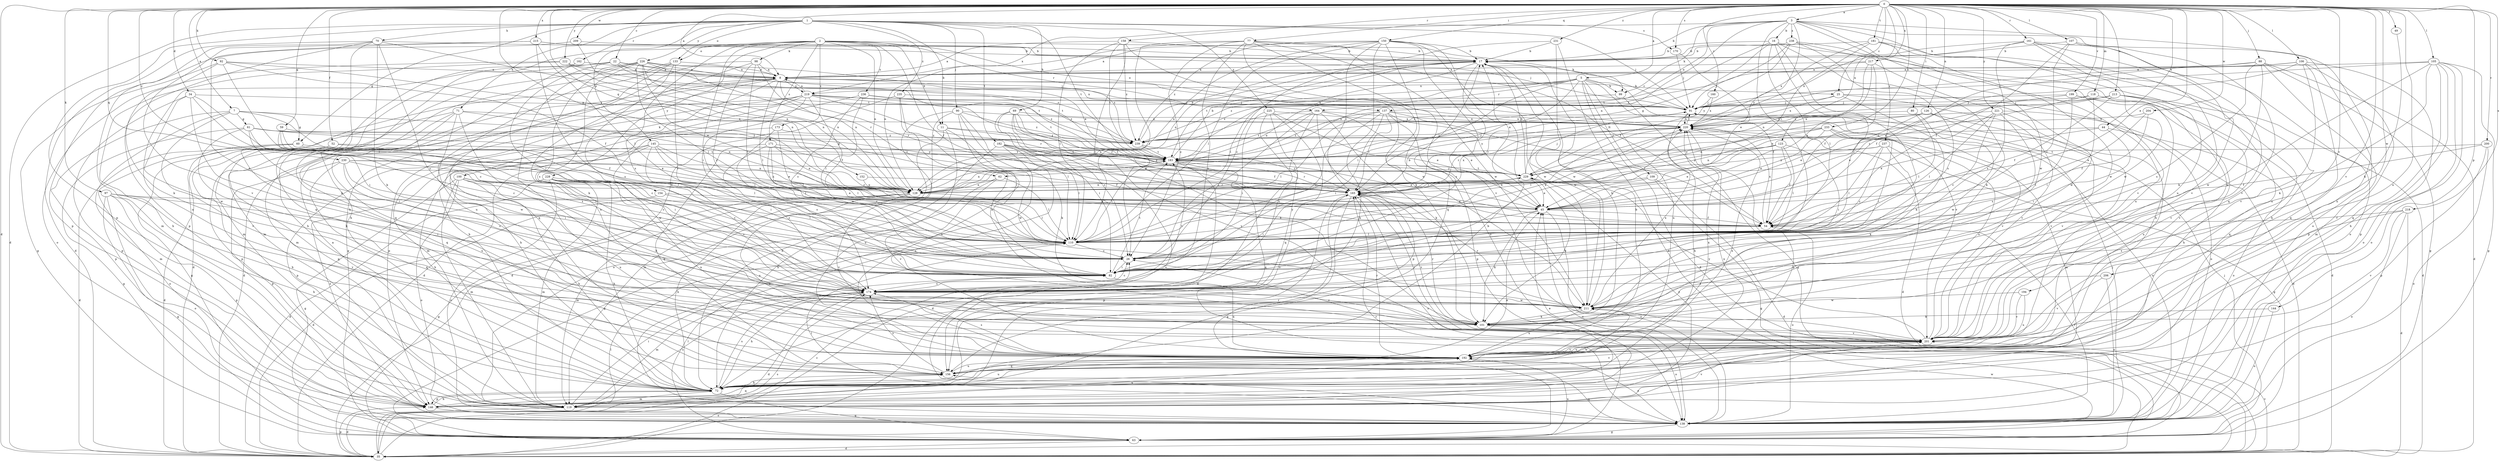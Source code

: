 strict digraph  {
0;
1;
2;
3;
5;
7;
8;
11;
16;
17;
22;
25;
26;
34;
35;
44;
45;
49;
52;
54;
59;
60;
61;
62;
63;
69;
70;
71;
72;
77;
80;
82;
88;
90;
91;
92;
97;
98;
99;
100;
101;
105;
106;
107;
109;
110;
118;
119;
123;
126;
128;
133;
137;
138;
144;
145;
146;
150;
152;
154;
156;
158;
160;
161;
162;
164;
165;
170;
171;
173;
174;
181;
182;
183;
192;
194;
199;
200;
201;
204;
206;
209;
211;
213;
215;
217;
218;
219;
220;
221;
222;
225;
226;
228;
229;
230;
231;
233;
235;
236;
237;
238;
239;
0 -> 3  [label=a];
0 -> 5  [label=a];
0 -> 7  [label=a];
0 -> 8  [label=a];
0 -> 22  [label=c];
0 -> 25  [label=c];
0 -> 34  [label=d];
0 -> 35  [label=d];
0 -> 44  [label=e];
0 -> 45  [label=e];
0 -> 49  [label=f];
0 -> 52  [label=f];
0 -> 59  [label=g];
0 -> 77  [label=i];
0 -> 80  [label=i];
0 -> 88  [label=j];
0 -> 92  [label=k];
0 -> 97  [label=k];
0 -> 105  [label=l];
0 -> 106  [label=l];
0 -> 107  [label=l];
0 -> 118  [label=m];
0 -> 123  [label=n];
0 -> 126  [label=n];
0 -> 128  [label=n];
0 -> 144  [label=p];
0 -> 150  [label=q];
0 -> 152  [label=q];
0 -> 154  [label=q];
0 -> 158  [label=r];
0 -> 160  [label=r];
0 -> 161  [label=r];
0 -> 170  [label=s];
0 -> 181  [label=t];
0 -> 192  [label=u];
0 -> 194  [label=v];
0 -> 199  [label=v];
0 -> 200  [label=v];
0 -> 201  [label=v];
0 -> 204  [label=w];
0 -> 206  [label=w];
0 -> 209  [label=w];
0 -> 213  [label=x];
0 -> 215  [label=x];
0 -> 217  [label=x];
0 -> 218  [label=x];
0 -> 221  [label=y];
0 -> 222  [label=y];
0 -> 230  [label=z];
0 -> 231  [label=z];
0 -> 233  [label=z];
1 -> 11  [label=b];
1 -> 35  [label=d];
1 -> 60  [label=g];
1 -> 69  [label=h];
1 -> 70  [label=h];
1 -> 71  [label=h];
1 -> 90  [label=j];
1 -> 91  [label=j];
1 -> 133  [label=o];
1 -> 145  [label=p];
1 -> 146  [label=p];
1 -> 162  [label=r];
1 -> 170  [label=s];
1 -> 182  [label=t];
1 -> 183  [label=t];
1 -> 225  [label=y];
1 -> 226  [label=y];
1 -> 235  [label=z];
2 -> 11  [label=b];
2 -> 54  [label=f];
2 -> 72  [label=h];
2 -> 82  [label=i];
2 -> 98  [label=k];
2 -> 99  [label=k];
2 -> 128  [label=n];
2 -> 133  [label=o];
2 -> 137  [label=o];
2 -> 164  [label=r];
2 -> 171  [label=s];
2 -> 173  [label=s];
2 -> 174  [label=s];
2 -> 228  [label=y];
2 -> 236  [label=z];
3 -> 16  [label=b];
3 -> 17  [label=b];
3 -> 82  [label=i];
3 -> 99  [label=k];
3 -> 128  [label=n];
3 -> 137  [label=o];
3 -> 138  [label=o];
3 -> 156  [label=q];
3 -> 192  [label=u];
3 -> 211  [label=w];
3 -> 219  [label=x];
3 -> 229  [label=y];
3 -> 237  [label=z];
3 -> 238  [label=z];
5 -> 35  [label=d];
5 -> 54  [label=f];
5 -> 99  [label=k];
5 -> 109  [label=l];
5 -> 110  [label=l];
5 -> 128  [label=n];
5 -> 164  [label=r];
5 -> 165  [label=r];
5 -> 192  [label=u];
5 -> 201  [label=v];
5 -> 219  [label=x];
5 -> 239  [label=z];
7 -> 54  [label=f];
7 -> 60  [label=g];
7 -> 61  [label=g];
7 -> 62  [label=g];
7 -> 119  [label=m];
7 -> 146  [label=p];
7 -> 201  [label=v];
8 -> 25  [label=c];
8 -> 35  [label=d];
8 -> 72  [label=h];
8 -> 100  [label=k];
8 -> 110  [label=l];
8 -> 119  [label=m];
8 -> 165  [label=r];
8 -> 219  [label=x];
11 -> 54  [label=f];
11 -> 119  [label=m];
11 -> 192  [label=u];
11 -> 211  [label=w];
11 -> 239  [label=z];
16 -> 17  [label=b];
16 -> 26  [label=c];
16 -> 62  [label=g];
16 -> 82  [label=i];
16 -> 101  [label=k];
16 -> 110  [label=l];
16 -> 183  [label=t];
16 -> 192  [label=u];
17 -> 8  [label=a];
17 -> 110  [label=l];
17 -> 128  [label=n];
17 -> 174  [label=s];
17 -> 183  [label=t];
17 -> 211  [label=w];
22 -> 8  [label=a];
22 -> 82  [label=i];
22 -> 91  [label=j];
22 -> 101  [label=k];
22 -> 183  [label=t];
22 -> 192  [label=u];
22 -> 239  [label=z];
25 -> 91  [label=j];
25 -> 101  [label=k];
25 -> 138  [label=o];
25 -> 201  [label=v];
25 -> 220  [label=x];
26 -> 17  [label=b];
26 -> 82  [label=i];
34 -> 26  [label=c];
34 -> 82  [label=i];
34 -> 91  [label=j];
34 -> 101  [label=k];
34 -> 146  [label=p];
34 -> 211  [label=w];
35 -> 26  [label=c];
35 -> 110  [label=l];
35 -> 146  [label=p];
35 -> 174  [label=s];
35 -> 201  [label=v];
44 -> 45  [label=e];
44 -> 82  [label=i];
44 -> 138  [label=o];
44 -> 239  [label=z];
45 -> 54  [label=f];
45 -> 82  [label=i];
45 -> 101  [label=k];
45 -> 138  [label=o];
49 -> 101  [label=k];
52 -> 35  [label=d];
52 -> 72  [label=h];
52 -> 82  [label=i];
52 -> 156  [label=q];
52 -> 183  [label=t];
54 -> 110  [label=l];
54 -> 138  [label=o];
54 -> 220  [label=x];
59 -> 26  [label=c];
59 -> 82  [label=i];
59 -> 110  [label=l];
59 -> 239  [label=z];
60 -> 35  [label=d];
60 -> 110  [label=l];
60 -> 138  [label=o];
60 -> 183  [label=t];
60 -> 192  [label=u];
61 -> 26  [label=c];
61 -> 45  [label=e];
61 -> 63  [label=g];
61 -> 82  [label=i];
61 -> 101  [label=k];
61 -> 229  [label=y];
61 -> 239  [label=z];
62 -> 63  [label=g];
62 -> 110  [label=l];
62 -> 128  [label=n];
62 -> 201  [label=v];
63 -> 35  [label=d];
63 -> 91  [label=j];
63 -> 110  [label=l];
63 -> 165  [label=r];
63 -> 192  [label=u];
63 -> 211  [label=w];
69 -> 26  [label=c];
69 -> 82  [label=i];
69 -> 101  [label=k];
69 -> 138  [label=o];
69 -> 165  [label=r];
69 -> 201  [label=v];
69 -> 220  [label=x];
70 -> 17  [label=b];
70 -> 35  [label=d];
70 -> 101  [label=k];
70 -> 119  [label=m];
70 -> 128  [label=n];
70 -> 146  [label=p];
70 -> 156  [label=q];
70 -> 174  [label=s];
71 -> 63  [label=g];
71 -> 128  [label=n];
71 -> 146  [label=p];
71 -> 156  [label=q];
71 -> 174  [label=s];
71 -> 211  [label=w];
71 -> 220  [label=x];
72 -> 17  [label=b];
72 -> 45  [label=e];
72 -> 63  [label=g];
72 -> 119  [label=m];
72 -> 146  [label=p];
72 -> 174  [label=s];
72 -> 192  [label=u];
72 -> 211  [label=w];
72 -> 220  [label=x];
77 -> 17  [label=b];
77 -> 26  [label=c];
77 -> 54  [label=f];
77 -> 101  [label=k];
77 -> 110  [label=l];
77 -> 128  [label=n];
77 -> 138  [label=o];
77 -> 174  [label=s];
77 -> 211  [label=w];
80 -> 110  [label=l];
80 -> 211  [label=w];
80 -> 220  [label=x];
82 -> 174  [label=s];
82 -> 183  [label=t];
82 -> 192  [label=u];
88 -> 8  [label=a];
88 -> 35  [label=d];
88 -> 54  [label=f];
88 -> 63  [label=g];
88 -> 119  [label=m];
88 -> 174  [label=s];
88 -> 211  [label=w];
90 -> 72  [label=h];
90 -> 101  [label=k];
90 -> 110  [label=l];
90 -> 138  [label=o];
90 -> 192  [label=u];
90 -> 220  [label=x];
90 -> 239  [label=z];
91 -> 17  [label=b];
91 -> 72  [label=h];
91 -> 165  [label=r];
91 -> 201  [label=v];
91 -> 220  [label=x];
92 -> 8  [label=a];
92 -> 54  [label=f];
92 -> 63  [label=g];
92 -> 101  [label=k];
92 -> 110  [label=l];
92 -> 128  [label=n];
97 -> 45  [label=e];
97 -> 63  [label=g];
97 -> 72  [label=h];
97 -> 82  [label=i];
97 -> 138  [label=o];
97 -> 146  [label=p];
97 -> 201  [label=v];
98 -> 8  [label=a];
98 -> 26  [label=c];
98 -> 63  [label=g];
98 -> 110  [label=l];
98 -> 128  [label=n];
98 -> 192  [label=u];
99 -> 63  [label=g];
99 -> 239  [label=z];
100 -> 45  [label=e];
100 -> 63  [label=g];
100 -> 72  [label=h];
100 -> 101  [label=k];
100 -> 119  [label=m];
100 -> 128  [label=n];
100 -> 138  [label=o];
100 -> 192  [label=u];
101 -> 17  [label=b];
101 -> 138  [label=o];
101 -> 165  [label=r];
101 -> 201  [label=v];
105 -> 8  [label=a];
105 -> 63  [label=g];
105 -> 72  [label=h];
105 -> 91  [label=j];
105 -> 101  [label=k];
105 -> 138  [label=o];
105 -> 146  [label=p];
105 -> 156  [label=q];
105 -> 211  [label=w];
106 -> 8  [label=a];
106 -> 45  [label=e];
106 -> 91  [label=j];
106 -> 138  [label=o];
106 -> 146  [label=p];
106 -> 156  [label=q];
106 -> 201  [label=v];
107 -> 17  [label=b];
107 -> 26  [label=c];
107 -> 54  [label=f];
107 -> 192  [label=u];
107 -> 201  [label=v];
109 -> 35  [label=d];
109 -> 63  [label=g];
109 -> 128  [label=n];
109 -> 174  [label=s];
110 -> 26  [label=c];
110 -> 183  [label=t];
110 -> 220  [label=x];
110 -> 229  [label=y];
118 -> 82  [label=i];
118 -> 91  [label=j];
118 -> 165  [label=r];
118 -> 201  [label=v];
119 -> 8  [label=a];
119 -> 35  [label=d];
119 -> 45  [label=e];
119 -> 82  [label=i];
119 -> 165  [label=r];
119 -> 174  [label=s];
119 -> 192  [label=u];
119 -> 201  [label=v];
119 -> 229  [label=y];
123 -> 45  [label=e];
123 -> 54  [label=f];
123 -> 82  [label=i];
123 -> 110  [label=l];
123 -> 183  [label=t];
123 -> 229  [label=y];
126 -> 45  [label=e];
126 -> 128  [label=n];
126 -> 192  [label=u];
126 -> 201  [label=v];
126 -> 220  [label=x];
128 -> 63  [label=g];
128 -> 72  [label=h];
128 -> 110  [label=l];
128 -> 119  [label=m];
128 -> 192  [label=u];
128 -> 201  [label=v];
133 -> 8  [label=a];
133 -> 82  [label=i];
133 -> 119  [label=m];
133 -> 156  [label=q];
133 -> 174  [label=s];
133 -> 192  [label=u];
137 -> 26  [label=c];
137 -> 54  [label=f];
137 -> 82  [label=i];
137 -> 110  [label=l];
137 -> 146  [label=p];
137 -> 165  [label=r];
137 -> 183  [label=t];
137 -> 220  [label=x];
137 -> 229  [label=y];
138 -> 45  [label=e];
138 -> 54  [label=f];
138 -> 63  [label=g];
138 -> 91  [label=j];
138 -> 110  [label=l];
138 -> 156  [label=q];
144 -> 101  [label=k];
144 -> 138  [label=o];
145 -> 45  [label=e];
145 -> 72  [label=h];
145 -> 82  [label=i];
145 -> 110  [label=l];
145 -> 128  [label=n];
145 -> 138  [label=o];
145 -> 146  [label=p];
145 -> 183  [label=t];
146 -> 72  [label=h];
146 -> 138  [label=o];
146 -> 156  [label=q];
150 -> 8  [label=a];
150 -> 17  [label=b];
150 -> 45  [label=e];
150 -> 72  [label=h];
150 -> 110  [label=l];
150 -> 128  [label=n];
150 -> 156  [label=q];
150 -> 165  [label=r];
150 -> 201  [label=v];
150 -> 211  [label=w];
150 -> 239  [label=z];
152 -> 128  [label=n];
152 -> 165  [label=r];
154 -> 35  [label=d];
154 -> 45  [label=e];
154 -> 110  [label=l];
156 -> 72  [label=h];
156 -> 174  [label=s];
156 -> 192  [label=u];
156 -> 201  [label=v];
156 -> 220  [label=x];
158 -> 8  [label=a];
158 -> 17  [label=b];
158 -> 26  [label=c];
158 -> 110  [label=l];
158 -> 183  [label=t];
158 -> 211  [label=w];
158 -> 239  [label=z];
160 -> 91  [label=j];
160 -> 220  [label=x];
161 -> 17  [label=b];
161 -> 101  [label=k];
161 -> 138  [label=o];
161 -> 174  [label=s];
161 -> 201  [label=v];
161 -> 211  [label=w];
161 -> 220  [label=x];
162 -> 8  [label=a];
162 -> 119  [label=m];
162 -> 156  [label=q];
164 -> 26  [label=c];
164 -> 45  [label=e];
164 -> 101  [label=k];
164 -> 128  [label=n];
164 -> 146  [label=p];
164 -> 174  [label=s];
164 -> 183  [label=t];
164 -> 220  [label=x];
165 -> 45  [label=e];
165 -> 63  [label=g];
165 -> 82  [label=i];
165 -> 138  [label=o];
165 -> 146  [label=p];
165 -> 201  [label=v];
165 -> 220  [label=x];
170 -> 45  [label=e];
170 -> 91  [label=j];
171 -> 26  [label=c];
171 -> 54  [label=f];
171 -> 110  [label=l];
171 -> 128  [label=n];
171 -> 156  [label=q];
171 -> 174  [label=s];
171 -> 183  [label=t];
173 -> 110  [label=l];
173 -> 174  [label=s];
173 -> 211  [label=w];
173 -> 239  [label=z];
174 -> 26  [label=c];
174 -> 35  [label=d];
174 -> 72  [label=h];
174 -> 119  [label=m];
174 -> 183  [label=t];
174 -> 211  [label=w];
181 -> 17  [label=b];
181 -> 72  [label=h];
181 -> 165  [label=r];
181 -> 192  [label=u];
181 -> 211  [label=w];
181 -> 220  [label=x];
182 -> 72  [label=h];
182 -> 110  [label=l];
182 -> 138  [label=o];
182 -> 165  [label=r];
182 -> 183  [label=t];
182 -> 192  [label=u];
182 -> 229  [label=y];
183 -> 8  [label=a];
183 -> 17  [label=b];
183 -> 35  [label=d];
183 -> 45  [label=e];
183 -> 128  [label=n];
183 -> 156  [label=q];
183 -> 165  [label=r];
183 -> 229  [label=y];
192 -> 17  [label=b];
192 -> 138  [label=o];
192 -> 156  [label=q];
192 -> 165  [label=r];
192 -> 174  [label=s];
192 -> 201  [label=v];
192 -> 220  [label=x];
194 -> 192  [label=u];
194 -> 201  [label=v];
194 -> 211  [label=w];
199 -> 35  [label=d];
199 -> 72  [label=h];
199 -> 82  [label=i];
199 -> 91  [label=j];
199 -> 239  [label=z];
200 -> 54  [label=f];
200 -> 138  [label=o];
200 -> 146  [label=p];
200 -> 183  [label=t];
201 -> 26  [label=c];
201 -> 165  [label=r];
201 -> 192  [label=u];
201 -> 220  [label=x];
201 -> 229  [label=y];
204 -> 45  [label=e];
204 -> 54  [label=f];
204 -> 220  [label=x];
206 -> 138  [label=o];
206 -> 174  [label=s];
206 -> 201  [label=v];
209 -> 17  [label=b];
209 -> 146  [label=p];
209 -> 183  [label=t];
211 -> 101  [label=k];
211 -> 165  [label=r];
211 -> 192  [label=u];
211 -> 220  [label=x];
213 -> 35  [label=d];
213 -> 54  [label=f];
213 -> 91  [label=j];
213 -> 128  [label=n];
213 -> 156  [label=q];
213 -> 183  [label=t];
213 -> 201  [label=v];
215 -> 17  [label=b];
215 -> 26  [label=c];
215 -> 91  [label=j];
215 -> 110  [label=l];
215 -> 174  [label=s];
215 -> 201  [label=v];
217 -> 8  [label=a];
217 -> 45  [label=e];
217 -> 54  [label=f];
217 -> 91  [label=j];
217 -> 128  [label=n];
217 -> 211  [label=w];
218 -> 35  [label=d];
218 -> 54  [label=f];
218 -> 138  [label=o];
218 -> 174  [label=s];
218 -> 201  [label=v];
219 -> 8  [label=a];
219 -> 35  [label=d];
219 -> 54  [label=f];
219 -> 72  [label=h];
219 -> 82  [label=i];
219 -> 91  [label=j];
219 -> 119  [label=m];
219 -> 146  [label=p];
219 -> 165  [label=r];
219 -> 183  [label=t];
219 -> 239  [label=z];
220 -> 8  [label=a];
220 -> 35  [label=d];
220 -> 91  [label=j];
220 -> 110  [label=l];
220 -> 146  [label=p];
220 -> 165  [label=r];
220 -> 239  [label=z];
221 -> 26  [label=c];
221 -> 35  [label=d];
221 -> 45  [label=e];
221 -> 110  [label=l];
221 -> 174  [label=s];
221 -> 201  [label=v];
221 -> 220  [label=x];
222 -> 8  [label=a];
222 -> 72  [label=h];
222 -> 128  [label=n];
222 -> 138  [label=o];
222 -> 220  [label=x];
225 -> 35  [label=d];
225 -> 45  [label=e];
225 -> 82  [label=i];
225 -> 138  [label=o];
225 -> 156  [label=q];
225 -> 220  [label=x];
226 -> 8  [label=a];
226 -> 45  [label=e];
226 -> 72  [label=h];
226 -> 101  [label=k];
226 -> 110  [label=l];
226 -> 128  [label=n];
226 -> 165  [label=r];
226 -> 174  [label=s];
226 -> 183  [label=t];
226 -> 211  [label=w];
226 -> 239  [label=z];
228 -> 26  [label=c];
228 -> 35  [label=d];
228 -> 72  [label=h];
228 -> 119  [label=m];
228 -> 138  [label=o];
228 -> 165  [label=r];
228 -> 174  [label=s];
228 -> 192  [label=u];
229 -> 17  [label=b];
229 -> 45  [label=e];
229 -> 91  [label=j];
229 -> 101  [label=k];
229 -> 128  [label=n];
229 -> 165  [label=r];
229 -> 183  [label=t];
230 -> 26  [label=c];
230 -> 82  [label=i];
230 -> 128  [label=n];
230 -> 146  [label=p];
230 -> 156  [label=q];
230 -> 174  [label=s];
230 -> 229  [label=y];
231 -> 17  [label=b];
231 -> 26  [label=c];
231 -> 35  [label=d];
231 -> 211  [label=w];
233 -> 45  [label=e];
233 -> 82  [label=i];
233 -> 119  [label=m];
233 -> 128  [label=n];
233 -> 138  [label=o];
233 -> 229  [label=y];
233 -> 239  [label=z];
235 -> 35  [label=d];
235 -> 82  [label=i];
235 -> 91  [label=j];
235 -> 101  [label=k];
236 -> 26  [label=c];
236 -> 35  [label=d];
236 -> 91  [label=j];
236 -> 110  [label=l];
236 -> 239  [label=z];
237 -> 26  [label=c];
237 -> 63  [label=g];
237 -> 101  [label=k];
237 -> 110  [label=l];
237 -> 183  [label=t];
237 -> 229  [label=y];
238 -> 17  [label=b];
238 -> 72  [label=h];
238 -> 174  [label=s];
238 -> 183  [label=t];
238 -> 201  [label=v];
238 -> 229  [label=y];
239 -> 17  [label=b];
239 -> 165  [label=r];
239 -> 183  [label=t];
}
